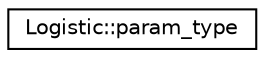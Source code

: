 digraph "Graphical Class Hierarchy"
{
 // LATEX_PDF_SIZE
  edge [fontname="Helvetica",fontsize="10",labelfontname="Helvetica",labelfontsize="10"];
  node [fontname="Helvetica",fontsize="10",shape=record];
  rankdir="LR";
  Node0 [label="Logistic::param_type",height=0.2,width=0.4,color="black", fillcolor="white", style="filled",URL="$class_logistic_1_1param__type.html",tooltip=" "];
}
